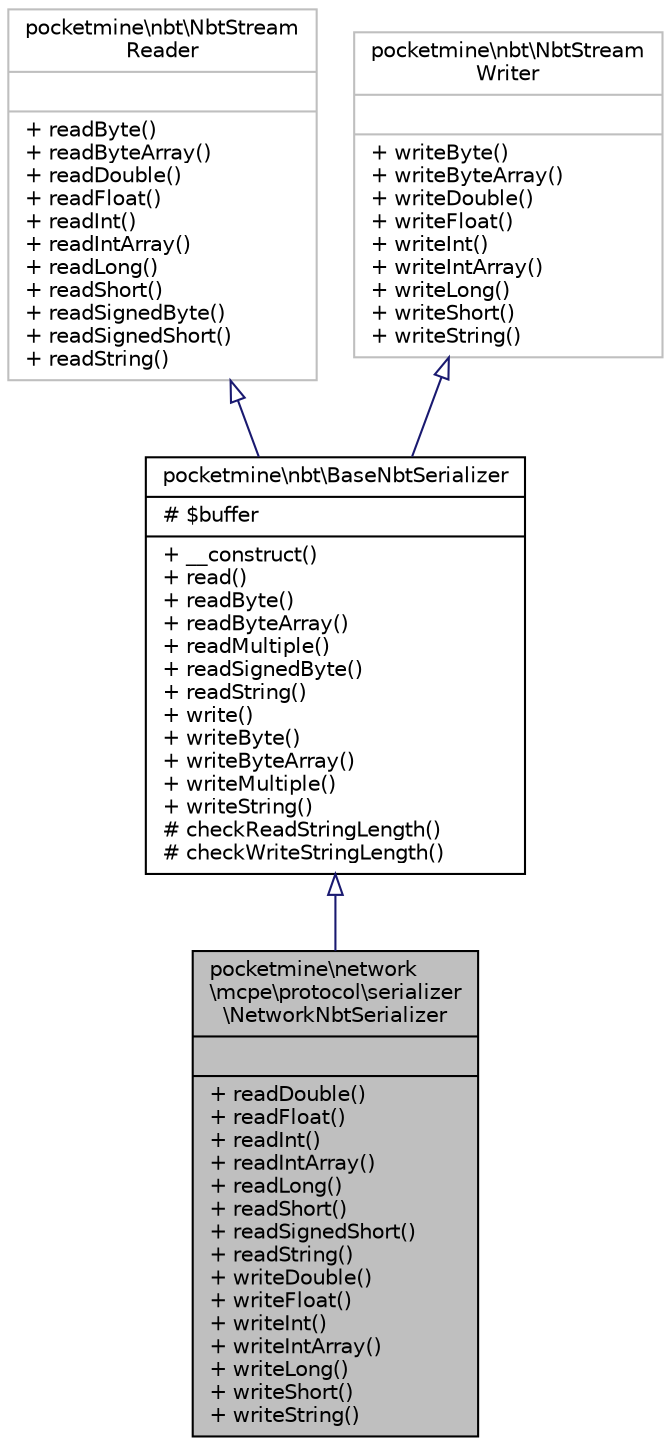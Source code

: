 digraph "pocketmine\network\mcpe\protocol\serializer\NetworkNbtSerializer"
{
 // INTERACTIVE_SVG=YES
 // LATEX_PDF_SIZE
  edge [fontname="Helvetica",fontsize="10",labelfontname="Helvetica",labelfontsize="10"];
  node [fontname="Helvetica",fontsize="10",shape=record];
  Node1 [label="{pocketmine\\network\l\\mcpe\\protocol\\serializer\l\\NetworkNbtSerializer\n||+ readDouble()\l+ readFloat()\l+ readInt()\l+ readIntArray()\l+ readLong()\l+ readShort()\l+ readSignedShort()\l+ readString()\l+ writeDouble()\l+ writeFloat()\l+ writeInt()\l+ writeIntArray()\l+ writeLong()\l+ writeShort()\l+ writeString()\l}",height=0.2,width=0.4,color="black", fillcolor="grey75", style="filled", fontcolor="black",tooltip=" "];
  Node2 -> Node1 [dir="back",color="midnightblue",fontsize="10",style="solid",arrowtail="onormal",fontname="Helvetica"];
  Node2 [label="{pocketmine\\nbt\\BaseNbtSerializer\n|# $buffer\l|+ __construct()\l+ read()\l+ readByte()\l+ readByteArray()\l+ readMultiple()\l+ readSignedByte()\l+ readString()\l+ write()\l+ writeByte()\l+ writeByteArray()\l+ writeMultiple()\l+ writeString()\l# checkReadStringLength()\l# checkWriteStringLength()\l}",height=0.2,width=0.4,color="black", fillcolor="white", style="filled",URL="$de/dc3/classpocketmine_1_1nbt_1_1_base_nbt_serializer.html",tooltip=" "];
  Node3 -> Node2 [dir="back",color="midnightblue",fontsize="10",style="solid",arrowtail="onormal",fontname="Helvetica"];
  Node3 [label="{pocketmine\\nbt\\NbtStream\lReader\n||+ readByte()\l+ readByteArray()\l+ readDouble()\l+ readFloat()\l+ readInt()\l+ readIntArray()\l+ readLong()\l+ readShort()\l+ readSignedByte()\l+ readSignedShort()\l+ readString()\l}",height=0.2,width=0.4,color="grey75", fillcolor="white", style="filled",URL="$d1/d97/interfacepocketmine_1_1nbt_1_1_nbt_stream_reader.html",tooltip=" "];
  Node4 -> Node2 [dir="back",color="midnightblue",fontsize="10",style="solid",arrowtail="onormal",fontname="Helvetica"];
  Node4 [label="{pocketmine\\nbt\\NbtStream\lWriter\n||+ writeByte()\l+ writeByteArray()\l+ writeDouble()\l+ writeFloat()\l+ writeInt()\l+ writeIntArray()\l+ writeLong()\l+ writeShort()\l+ writeString()\l}",height=0.2,width=0.4,color="grey75", fillcolor="white", style="filled",URL="$d7/d36/interfacepocketmine_1_1nbt_1_1_nbt_stream_writer.html",tooltip=" "];
}

